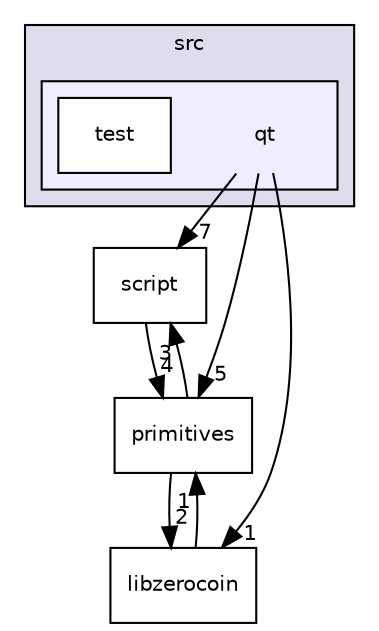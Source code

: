 digraph "src/qt" {
  compound=true
  node [ fontsize="10", fontname="Helvetica"];
  edge [ labelfontsize="10", labelfontname="Helvetica"];
  subgraph clusterdir_68267d1309a1af8e8297ef4c3efbcdba {
    graph [ bgcolor="#ddddee", pencolor="black", label="src" fontname="Helvetica", fontsize="10", URL="dir_68267d1309a1af8e8297ef4c3efbcdba.html"]
  subgraph clusterdir_f0c29a9f5764d78706f34c972e8114d8 {
    graph [ bgcolor="#eeeeff", pencolor="black", label="" URL="dir_f0c29a9f5764d78706f34c972e8114d8.html"];
    dir_f0c29a9f5764d78706f34c972e8114d8 [shape=plaintext label="qt"];
    dir_87dab5dcfb2ee7711b93eff8cc72a41d [shape=box label="test" color="black" fillcolor="white" style="filled" URL="dir_87dab5dcfb2ee7711b93eff8cc72a41d.html"];
  }
  }
  dir_fe414d616bd0c4668e6515f48824338f [shape=box label="script" URL="dir_fe414d616bd0c4668e6515f48824338f.html"];
  dir_8325677d7f168dcba2b2eb5d853c27cf [shape=box label="libzerocoin" URL="dir_8325677d7f168dcba2b2eb5d853c27cf.html"];
  dir_bbf56bce9985720f86fc476f3812db24 [shape=box label="primitives" URL="dir_bbf56bce9985720f86fc476f3812db24.html"];
  dir_f0c29a9f5764d78706f34c972e8114d8->dir_fe414d616bd0c4668e6515f48824338f [headlabel="7", labeldistance=1.5 headhref="dir_000005_000007.html"];
  dir_f0c29a9f5764d78706f34c972e8114d8->dir_8325677d7f168dcba2b2eb5d853c27cf [headlabel="1", labeldistance=1.5 headhref="dir_000005_000003.html"];
  dir_f0c29a9f5764d78706f34c972e8114d8->dir_bbf56bce9985720f86fc476f3812db24 [headlabel="5", labeldistance=1.5 headhref="dir_000005_000004.html"];
  dir_fe414d616bd0c4668e6515f48824338f->dir_bbf56bce9985720f86fc476f3812db24 [headlabel="4", labeldistance=1.5 headhref="dir_000007_000004.html"];
  dir_8325677d7f168dcba2b2eb5d853c27cf->dir_bbf56bce9985720f86fc476f3812db24 [headlabel="1", labeldistance=1.5 headhref="dir_000003_000004.html"];
  dir_bbf56bce9985720f86fc476f3812db24->dir_fe414d616bd0c4668e6515f48824338f [headlabel="3", labeldistance=1.5 headhref="dir_000004_000007.html"];
  dir_bbf56bce9985720f86fc476f3812db24->dir_8325677d7f168dcba2b2eb5d853c27cf [headlabel="2", labeldistance=1.5 headhref="dir_000004_000003.html"];
}
